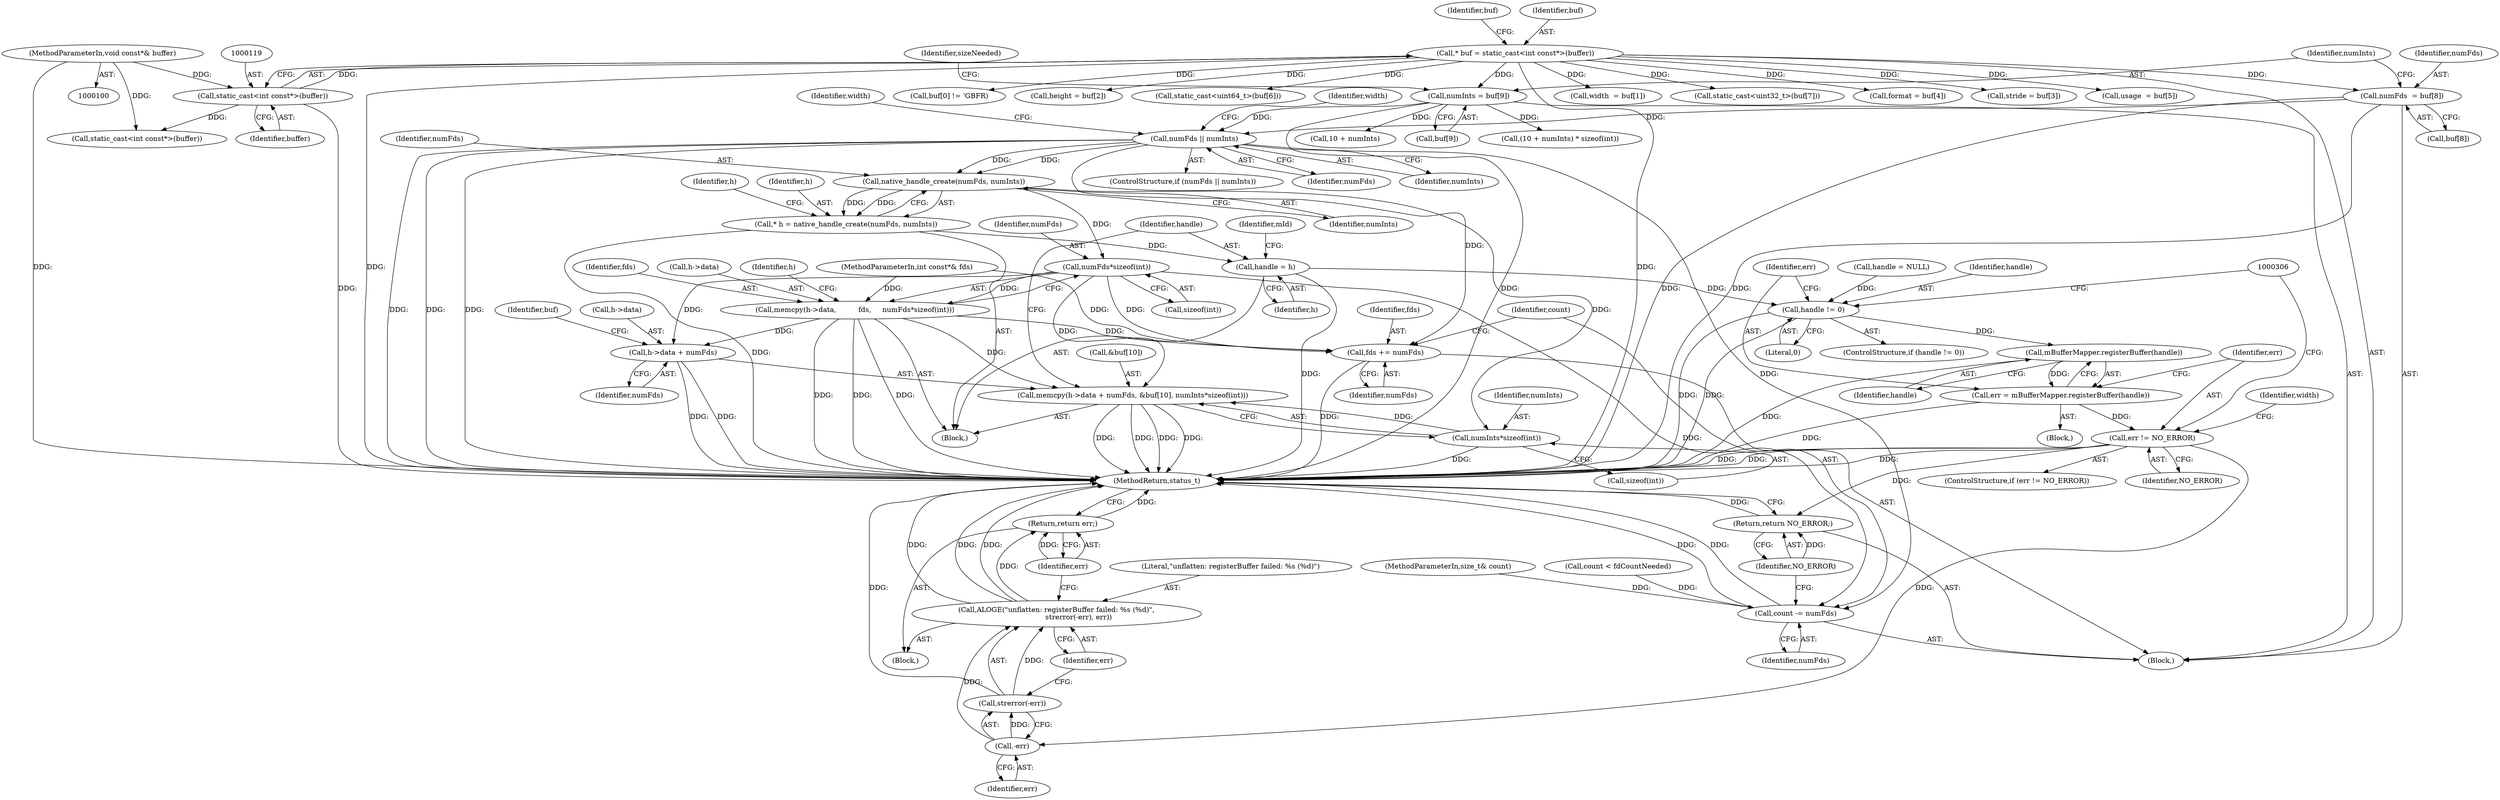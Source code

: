 digraph "0_Android_38803268570f90e97452cd9a30ac831661829091@API" {
"1000203" [label="(Call,native_handle_create(numFds, numInts))"];
"1000171" [label="(Call,numFds || numInts)"];
"1000130" [label="(Call,numFds  = buf[8])"];
"1000116" [label="(Call,* buf = static_cast<int const*>(buffer))"];
"1000118" [label="(Call,static_cast<int const*>(buffer))"];
"1000101" [label="(MethodParameterIn,void const*& buffer)"];
"1000136" [label="(Call,numInts = buf[9])"];
"1000201" [label="(Call,* h = native_handle_create(numFds, numInts))"];
"1000229" [label="(Call,handle = h)"];
"1000268" [label="(Call,handle != 0)"];
"1000275" [label="(Call,mBufferMapper.registerBuffer(handle))"];
"1000273" [label="(Call,err = mBufferMapper.registerBuffer(handle))"];
"1000278" [label="(Call,err != NO_ERROR)"];
"1000299" [label="(Call,-err)"];
"1000298" [label="(Call,strerror(-err))"];
"1000296" [label="(Call,ALOGE(\"unflatten: registerBuffer failed: %s (%d)\",\n                    strerror(-err), err))"];
"1000302" [label="(Return,return err;)"];
"1000318" [label="(Return,return NO_ERROR;)"];
"1000211" [label="(Call,numFds*sizeof(int))"];
"1000206" [label="(Call,memcpy(h->data,          fds,     numFds*sizeof(int)))"];
"1000215" [label="(Call,memcpy(h->data + numFds, &buf[10], numInts*sizeof(int)))"];
"1000216" [label="(Call,h->data + numFds)"];
"1000312" [label="(Call,fds += numFds)"];
"1000315" [label="(Call,count -= numFds)"];
"1000225" [label="(Call,numInts*sizeof(int))"];
"1000203" [label="(Call,native_handle_create(numFds, numInts))"];
"1000312" [label="(Call,fds += numFds)"];
"1000296" [label="(Call,ALOGE(\"unflatten: registerBuffer failed: %s (%d)\",\n                    strerror(-err), err))"];
"1000298" [label="(Call,strerror(-err))"];
"1000313" [label="(Identifier,fds)"];
"1000145" [label="(Call,10 + numInts)"];
"1000204" [label="(Identifier,numFds)"];
"1000213" [label="(Call,sizeof(int))"];
"1000131" [label="(Identifier,numFds)"];
"1000215" [label="(Call,memcpy(h->data + numFds, &buf[10], numInts*sizeof(int)))"];
"1000280" [label="(Identifier,NO_ERROR)"];
"1000245" [label="(Call,handle = NULL)"];
"1000170" [label="(ControlStructure,if (numFds || numInts))"];
"1000195" [label="(Call,usage  = buf[5])"];
"1000271" [label="(Block,)"];
"1000122" [label="(Call,buf[0] != 'GBFR)"];
"1000269" [label="(Identifier,handle)"];
"1000276" [label="(Identifier,handle)"];
"1000268" [label="(Call,handle != 0)"];
"1000136" [label="(Call,numInts = buf[9])"];
"1000103" [label="(MethodParameterIn,int const*& fds)"];
"1000176" [label="(Identifier,width)"];
"1000223" [label="(Identifier,buf)"];
"1000206" [label="(Call,memcpy(h->data,          fds,     numFds*sizeof(int)))"];
"1000300" [label="(Identifier,err)"];
"1000207" [label="(Call,h->data)"];
"1000180" [label="(Call,height = buf[2])"];
"1000225" [label="(Call,numInts*sizeof(int))"];
"1000138" [label="(Call,buf[9])"];
"1000235" [label="(Identifier,width)"];
"1000277" [label="(ControlStructure,if (err != NO_ERROR))"];
"1000305" [label="(Call,static_cast<int const*>(buffer))"];
"1000251" [label="(Call,static_cast<uint64_t>(buf[6]))"];
"1000279" [label="(Identifier,err)"];
"1000221" [label="(Call,&buf[10])"];
"1000144" [label="(Call,(10 + numInts) * sizeof(int))"];
"1000273" [label="(Call,err = mBufferMapper.registerBuffer(handle))"];
"1000230" [label="(Identifier,handle)"];
"1000124" [label="(Identifier,buf)"];
"1000220" [label="(Identifier,numFds)"];
"1000217" [label="(Call,h->data)"];
"1000249" [label="(Identifier,mId)"];
"1000303" [label="(Identifier,err)"];
"1000320" [label="(MethodReturn,status_t)"];
"1000299" [label="(Call,-err)"];
"1000302" [label="(Return,return err;)"];
"1000226" [label="(Identifier,numInts)"];
"1000267" [label="(ControlStructure,if (handle != 0))"];
"1000174" [label="(Block,)"];
"1000270" [label="(Literal,0)"];
"1000218" [label="(Identifier,h)"];
"1000173" [label="(Identifier,numInts)"];
"1000210" [label="(Identifier,fds)"];
"1000105" [label="(Block,)"];
"1000202" [label="(Identifier,h)"];
"1000316" [label="(Identifier,count)"];
"1000137" [label="(Identifier,numInts)"];
"1000175" [label="(Call,width  = buf[1])"];
"1000297" [label="(Literal,\"unflatten: registerBuffer failed: %s (%d)\")"];
"1000116" [label="(Call,* buf = static_cast<int const*>(buffer))"];
"1000229" [label="(Call,handle = h)"];
"1000301" [label="(Identifier,err)"];
"1000315" [label="(Call,count -= numFds)"];
"1000231" [label="(Identifier,h)"];
"1000208" [label="(Identifier,h)"];
"1000117" [label="(Identifier,buf)"];
"1000104" [label="(MethodParameterIn,size_t& count)"];
"1000211" [label="(Call,numFds*sizeof(int))"];
"1000259" [label="(Call,static_cast<uint32_t>(buf[7]))"];
"1000317" [label="(Identifier,numFds)"];
"1000118" [label="(Call,static_cast<int const*>(buffer))"];
"1000275" [label="(Call,mBufferMapper.registerBuffer(handle))"];
"1000120" [label="(Identifier,buffer)"];
"1000283" [label="(Identifier,width)"];
"1000205" [label="(Identifier,numInts)"];
"1000190" [label="(Call,format = buf[4])"];
"1000278" [label="(Call,err != NO_ERROR)"];
"1000216" [label="(Call,h->data + numFds)"];
"1000130" [label="(Call,numFds  = buf[8])"];
"1000318" [label="(Return,return NO_ERROR;)"];
"1000319" [label="(Identifier,NO_ERROR)"];
"1000314" [label="(Identifier,numFds)"];
"1000161" [label="(Call,count < fdCountNeeded)"];
"1000143" [label="(Identifier,sizeNeeded)"];
"1000101" [label="(MethodParameterIn,void const*& buffer)"];
"1000185" [label="(Call,stride = buf[3])"];
"1000172" [label="(Identifier,numFds)"];
"1000132" [label="(Call,buf[8])"];
"1000201" [label="(Call,* h = native_handle_create(numFds, numInts))"];
"1000274" [label="(Identifier,err)"];
"1000227" [label="(Call,sizeof(int))"];
"1000212" [label="(Identifier,numFds)"];
"1000171" [label="(Call,numFds || numInts)"];
"1000281" [label="(Block,)"];
"1000203" -> "1000201"  [label="AST: "];
"1000203" -> "1000205"  [label="CFG: "];
"1000204" -> "1000203"  [label="AST: "];
"1000205" -> "1000203"  [label="AST: "];
"1000201" -> "1000203"  [label="CFG: "];
"1000203" -> "1000201"  [label="DDG: "];
"1000203" -> "1000201"  [label="DDG: "];
"1000171" -> "1000203"  [label="DDG: "];
"1000171" -> "1000203"  [label="DDG: "];
"1000203" -> "1000211"  [label="DDG: "];
"1000203" -> "1000225"  [label="DDG: "];
"1000171" -> "1000170"  [label="AST: "];
"1000171" -> "1000172"  [label="CFG: "];
"1000171" -> "1000173"  [label="CFG: "];
"1000172" -> "1000171"  [label="AST: "];
"1000173" -> "1000171"  [label="AST: "];
"1000176" -> "1000171"  [label="CFG: "];
"1000235" -> "1000171"  [label="CFG: "];
"1000171" -> "1000320"  [label="DDG: "];
"1000171" -> "1000320"  [label="DDG: "];
"1000171" -> "1000320"  [label="DDG: "];
"1000130" -> "1000171"  [label="DDG: "];
"1000136" -> "1000171"  [label="DDG: "];
"1000171" -> "1000312"  [label="DDG: "];
"1000171" -> "1000315"  [label="DDG: "];
"1000130" -> "1000105"  [label="AST: "];
"1000130" -> "1000132"  [label="CFG: "];
"1000131" -> "1000130"  [label="AST: "];
"1000132" -> "1000130"  [label="AST: "];
"1000137" -> "1000130"  [label="CFG: "];
"1000130" -> "1000320"  [label="DDG: "];
"1000130" -> "1000320"  [label="DDG: "];
"1000116" -> "1000130"  [label="DDG: "];
"1000116" -> "1000105"  [label="AST: "];
"1000116" -> "1000118"  [label="CFG: "];
"1000117" -> "1000116"  [label="AST: "];
"1000118" -> "1000116"  [label="AST: "];
"1000124" -> "1000116"  [label="CFG: "];
"1000116" -> "1000320"  [label="DDG: "];
"1000116" -> "1000320"  [label="DDG: "];
"1000118" -> "1000116"  [label="DDG: "];
"1000116" -> "1000122"  [label="DDG: "];
"1000116" -> "1000136"  [label="DDG: "];
"1000116" -> "1000175"  [label="DDG: "];
"1000116" -> "1000180"  [label="DDG: "];
"1000116" -> "1000185"  [label="DDG: "];
"1000116" -> "1000190"  [label="DDG: "];
"1000116" -> "1000195"  [label="DDG: "];
"1000116" -> "1000251"  [label="DDG: "];
"1000116" -> "1000259"  [label="DDG: "];
"1000118" -> "1000120"  [label="CFG: "];
"1000119" -> "1000118"  [label="AST: "];
"1000120" -> "1000118"  [label="AST: "];
"1000118" -> "1000320"  [label="DDG: "];
"1000101" -> "1000118"  [label="DDG: "];
"1000118" -> "1000305"  [label="DDG: "];
"1000101" -> "1000100"  [label="AST: "];
"1000101" -> "1000320"  [label="DDG: "];
"1000101" -> "1000305"  [label="DDG: "];
"1000136" -> "1000105"  [label="AST: "];
"1000136" -> "1000138"  [label="CFG: "];
"1000137" -> "1000136"  [label="AST: "];
"1000138" -> "1000136"  [label="AST: "];
"1000143" -> "1000136"  [label="CFG: "];
"1000136" -> "1000320"  [label="DDG: "];
"1000136" -> "1000144"  [label="DDG: "];
"1000136" -> "1000145"  [label="DDG: "];
"1000201" -> "1000174"  [label="AST: "];
"1000202" -> "1000201"  [label="AST: "];
"1000208" -> "1000201"  [label="CFG: "];
"1000201" -> "1000320"  [label="DDG: "];
"1000201" -> "1000229"  [label="DDG: "];
"1000229" -> "1000174"  [label="AST: "];
"1000229" -> "1000231"  [label="CFG: "];
"1000230" -> "1000229"  [label="AST: "];
"1000231" -> "1000229"  [label="AST: "];
"1000249" -> "1000229"  [label="CFG: "];
"1000229" -> "1000320"  [label="DDG: "];
"1000229" -> "1000268"  [label="DDG: "];
"1000268" -> "1000267"  [label="AST: "];
"1000268" -> "1000270"  [label="CFG: "];
"1000269" -> "1000268"  [label="AST: "];
"1000270" -> "1000268"  [label="AST: "];
"1000274" -> "1000268"  [label="CFG: "];
"1000306" -> "1000268"  [label="CFG: "];
"1000268" -> "1000320"  [label="DDG: "];
"1000268" -> "1000320"  [label="DDG: "];
"1000245" -> "1000268"  [label="DDG: "];
"1000268" -> "1000275"  [label="DDG: "];
"1000275" -> "1000273"  [label="AST: "];
"1000275" -> "1000276"  [label="CFG: "];
"1000276" -> "1000275"  [label="AST: "];
"1000273" -> "1000275"  [label="CFG: "];
"1000275" -> "1000320"  [label="DDG: "];
"1000275" -> "1000273"  [label="DDG: "];
"1000273" -> "1000271"  [label="AST: "];
"1000274" -> "1000273"  [label="AST: "];
"1000279" -> "1000273"  [label="CFG: "];
"1000273" -> "1000320"  [label="DDG: "];
"1000273" -> "1000278"  [label="DDG: "];
"1000278" -> "1000277"  [label="AST: "];
"1000278" -> "1000280"  [label="CFG: "];
"1000279" -> "1000278"  [label="AST: "];
"1000280" -> "1000278"  [label="AST: "];
"1000283" -> "1000278"  [label="CFG: "];
"1000306" -> "1000278"  [label="CFG: "];
"1000278" -> "1000320"  [label="DDG: "];
"1000278" -> "1000320"  [label="DDG: "];
"1000278" -> "1000320"  [label="DDG: "];
"1000278" -> "1000299"  [label="DDG: "];
"1000278" -> "1000318"  [label="DDG: "];
"1000299" -> "1000298"  [label="AST: "];
"1000299" -> "1000300"  [label="CFG: "];
"1000300" -> "1000299"  [label="AST: "];
"1000298" -> "1000299"  [label="CFG: "];
"1000299" -> "1000298"  [label="DDG: "];
"1000299" -> "1000296"  [label="DDG: "];
"1000298" -> "1000296"  [label="AST: "];
"1000301" -> "1000298"  [label="CFG: "];
"1000298" -> "1000320"  [label="DDG: "];
"1000298" -> "1000296"  [label="DDG: "];
"1000296" -> "1000281"  [label="AST: "];
"1000296" -> "1000301"  [label="CFG: "];
"1000297" -> "1000296"  [label="AST: "];
"1000301" -> "1000296"  [label="AST: "];
"1000303" -> "1000296"  [label="CFG: "];
"1000296" -> "1000320"  [label="DDG: "];
"1000296" -> "1000320"  [label="DDG: "];
"1000296" -> "1000320"  [label="DDG: "];
"1000296" -> "1000302"  [label="DDG: "];
"1000302" -> "1000281"  [label="AST: "];
"1000302" -> "1000303"  [label="CFG: "];
"1000303" -> "1000302"  [label="AST: "];
"1000320" -> "1000302"  [label="CFG: "];
"1000302" -> "1000320"  [label="DDG: "];
"1000303" -> "1000302"  [label="DDG: "];
"1000318" -> "1000105"  [label="AST: "];
"1000318" -> "1000319"  [label="CFG: "];
"1000319" -> "1000318"  [label="AST: "];
"1000320" -> "1000318"  [label="CFG: "];
"1000318" -> "1000320"  [label="DDG: "];
"1000319" -> "1000318"  [label="DDG: "];
"1000211" -> "1000206"  [label="AST: "];
"1000211" -> "1000213"  [label="CFG: "];
"1000212" -> "1000211"  [label="AST: "];
"1000213" -> "1000211"  [label="AST: "];
"1000206" -> "1000211"  [label="CFG: "];
"1000211" -> "1000206"  [label="DDG: "];
"1000211" -> "1000215"  [label="DDG: "];
"1000211" -> "1000216"  [label="DDG: "];
"1000211" -> "1000312"  [label="DDG: "];
"1000211" -> "1000315"  [label="DDG: "];
"1000206" -> "1000174"  [label="AST: "];
"1000207" -> "1000206"  [label="AST: "];
"1000210" -> "1000206"  [label="AST: "];
"1000218" -> "1000206"  [label="CFG: "];
"1000206" -> "1000320"  [label="DDG: "];
"1000206" -> "1000320"  [label="DDG: "];
"1000206" -> "1000320"  [label="DDG: "];
"1000103" -> "1000206"  [label="DDG: "];
"1000206" -> "1000215"  [label="DDG: "];
"1000206" -> "1000216"  [label="DDG: "];
"1000206" -> "1000312"  [label="DDG: "];
"1000215" -> "1000174"  [label="AST: "];
"1000215" -> "1000225"  [label="CFG: "];
"1000216" -> "1000215"  [label="AST: "];
"1000221" -> "1000215"  [label="AST: "];
"1000225" -> "1000215"  [label="AST: "];
"1000230" -> "1000215"  [label="CFG: "];
"1000215" -> "1000320"  [label="DDG: "];
"1000215" -> "1000320"  [label="DDG: "];
"1000215" -> "1000320"  [label="DDG: "];
"1000215" -> "1000320"  [label="DDG: "];
"1000225" -> "1000215"  [label="DDG: "];
"1000216" -> "1000220"  [label="CFG: "];
"1000217" -> "1000216"  [label="AST: "];
"1000220" -> "1000216"  [label="AST: "];
"1000223" -> "1000216"  [label="CFG: "];
"1000216" -> "1000320"  [label="DDG: "];
"1000216" -> "1000320"  [label="DDG: "];
"1000312" -> "1000105"  [label="AST: "];
"1000312" -> "1000314"  [label="CFG: "];
"1000313" -> "1000312"  [label="AST: "];
"1000314" -> "1000312"  [label="AST: "];
"1000316" -> "1000312"  [label="CFG: "];
"1000312" -> "1000320"  [label="DDG: "];
"1000103" -> "1000312"  [label="DDG: "];
"1000315" -> "1000105"  [label="AST: "];
"1000315" -> "1000317"  [label="CFG: "];
"1000316" -> "1000315"  [label="AST: "];
"1000317" -> "1000315"  [label="AST: "];
"1000319" -> "1000315"  [label="CFG: "];
"1000315" -> "1000320"  [label="DDG: "];
"1000315" -> "1000320"  [label="DDG: "];
"1000161" -> "1000315"  [label="DDG: "];
"1000104" -> "1000315"  [label="DDG: "];
"1000225" -> "1000227"  [label="CFG: "];
"1000226" -> "1000225"  [label="AST: "];
"1000227" -> "1000225"  [label="AST: "];
"1000225" -> "1000320"  [label="DDG: "];
}

